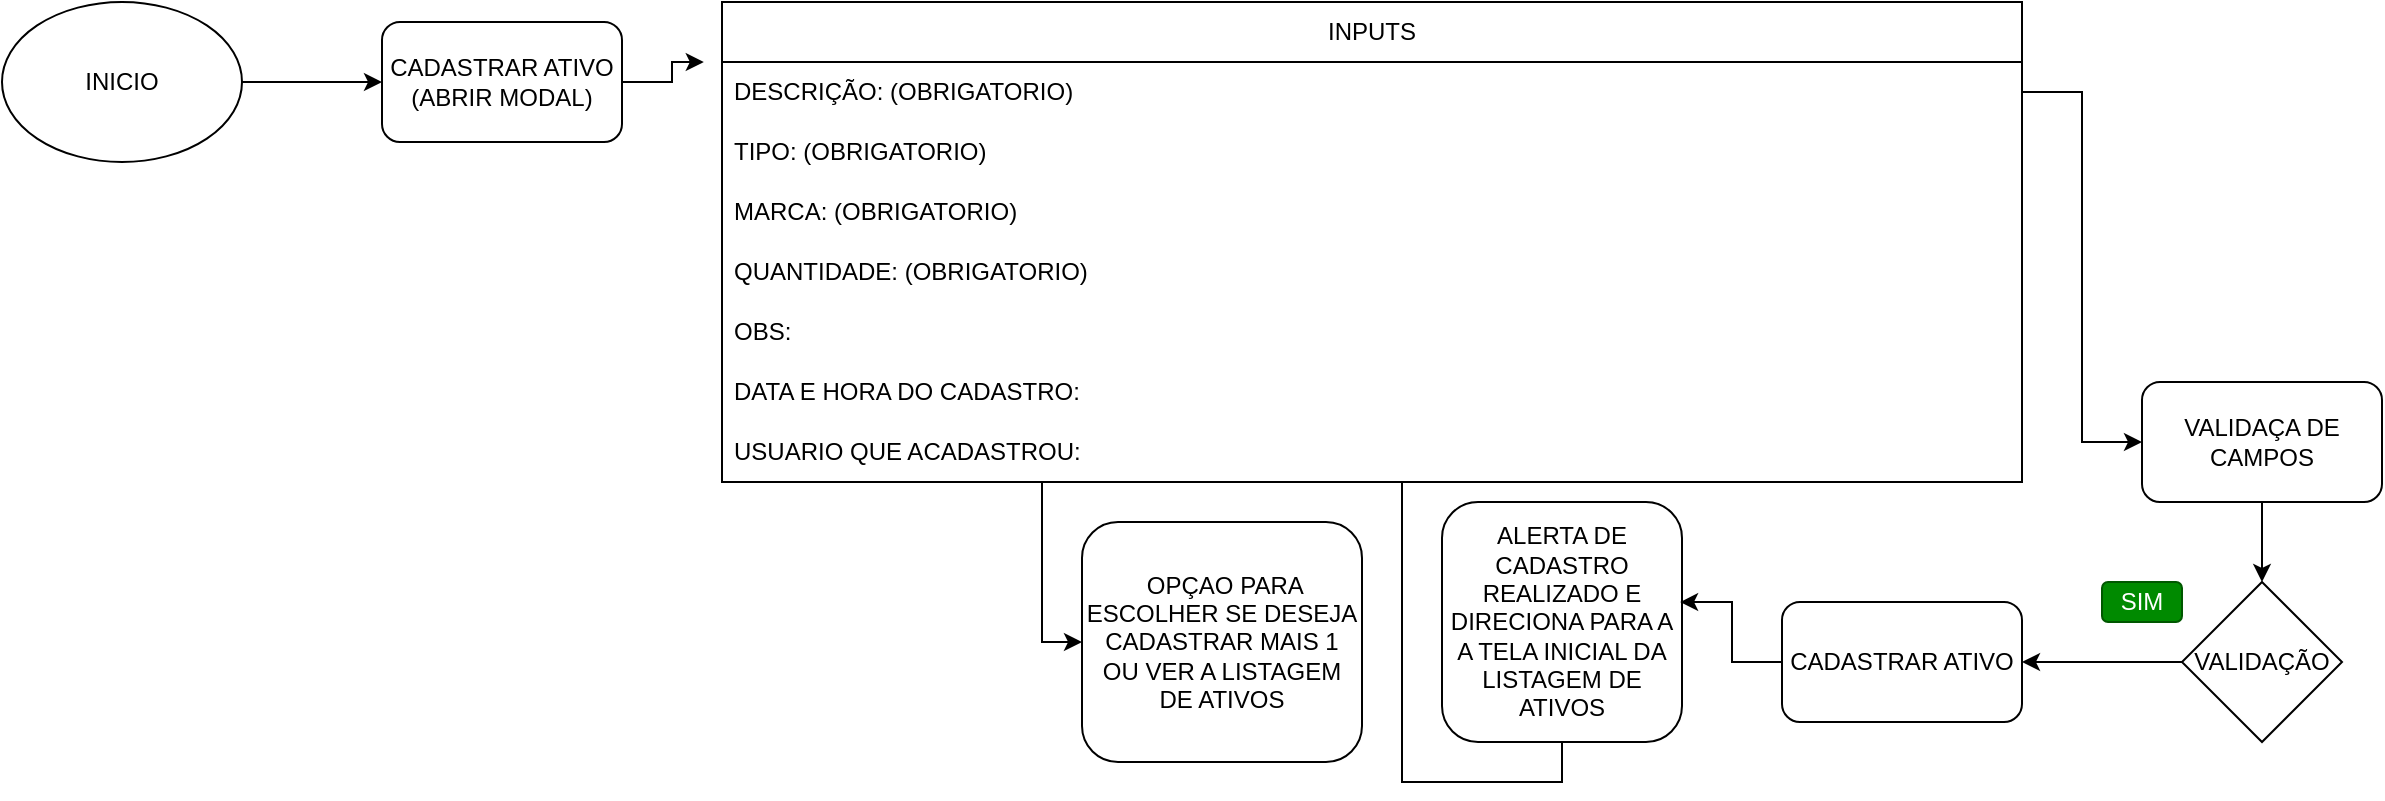 <mxfile version="24.8.3">
  <diagram name="Página-1" id="JlOddvu63BAxDGVuis_B">
    <mxGraphModel dx="1393" dy="796" grid="1" gridSize="10" guides="0" tooltips="1" connect="1" arrows="1" fold="1" page="1" pageScale="1" pageWidth="827" pageHeight="1169" math="0" shadow="0">
      <root>
        <mxCell id="0" />
        <mxCell id="1" parent="0" />
        <mxCell id="OGZjsJZOkdIC2Pxji0AA-6" style="edgeStyle=orthogonalEdgeStyle;rounded=0;orthogonalLoop=1;jettySize=auto;html=1;exitX=1;exitY=0.5;exitDx=0;exitDy=0;" parent="1" source="OGZjsJZOkdIC2Pxji0AA-1" edge="1">
          <mxGeometry relative="1" as="geometry">
            <mxPoint x="200" y="50" as="targetPoint" />
          </mxGeometry>
        </mxCell>
        <mxCell id="OGZjsJZOkdIC2Pxji0AA-1" value="INICIO" style="ellipse;whiteSpace=wrap;html=1;" parent="1" vertex="1">
          <mxGeometry x="10" y="10" width="120" height="80" as="geometry" />
        </mxCell>
        <mxCell id="OGZjsJZOkdIC2Pxji0AA-2" value="INPUTS" style="swimlane;fontStyle=0;childLayout=stackLayout;horizontal=1;startSize=30;horizontalStack=0;resizeParent=1;resizeParentMax=0;resizeLast=0;collapsible=1;marginBottom=0;whiteSpace=wrap;html=1;" parent="1" vertex="1">
          <mxGeometry x="370" y="10" width="650" height="240" as="geometry" />
        </mxCell>
        <mxCell id="OGZjsJZOkdIC2Pxji0AA-3" value="DESCRIÇÃO: (OBRIGATORIO)" style="text;strokeColor=none;fillColor=none;align=left;verticalAlign=middle;spacingLeft=4;spacingRight=4;overflow=hidden;points=[[0,0.5],[1,0.5]];portConstraint=eastwest;rotatable=0;whiteSpace=wrap;html=1;" parent="OGZjsJZOkdIC2Pxji0AA-2" vertex="1">
          <mxGeometry y="30" width="650" height="30" as="geometry" />
        </mxCell>
        <mxCell id="OGZjsJZOkdIC2Pxji0AA-4" value="TIPO: (OBRIGATORIO)" style="text;strokeColor=none;fillColor=none;align=left;verticalAlign=middle;spacingLeft=4;spacingRight=4;overflow=hidden;points=[[0,0.5],[1,0.5]];portConstraint=eastwest;rotatable=0;whiteSpace=wrap;html=1;" parent="OGZjsJZOkdIC2Pxji0AA-2" vertex="1">
          <mxGeometry y="60" width="650" height="30" as="geometry" />
        </mxCell>
        <mxCell id="OGZjsJZOkdIC2Pxji0AA-5" value="MARCA: (OBRIGATORIO)" style="text;strokeColor=none;fillColor=none;align=left;verticalAlign=middle;spacingLeft=4;spacingRight=4;overflow=hidden;points=[[0,0.5],[1,0.5]];portConstraint=eastwest;rotatable=0;whiteSpace=wrap;html=1;" parent="OGZjsJZOkdIC2Pxji0AA-2" vertex="1">
          <mxGeometry y="90" width="650" height="30" as="geometry" />
        </mxCell>
        <mxCell id="PBxiEhZAfhnkKvuIWiI1-1" value="QUANTIDADE: (OBRIGATORIO)" style="text;strokeColor=none;fillColor=none;align=left;verticalAlign=middle;spacingLeft=4;spacingRight=4;overflow=hidden;points=[[0,0.5],[1,0.5]];portConstraint=eastwest;rotatable=0;whiteSpace=wrap;html=1;" vertex="1" parent="OGZjsJZOkdIC2Pxji0AA-2">
          <mxGeometry y="120" width="650" height="30" as="geometry" />
        </mxCell>
        <mxCell id="OGZjsJZOkdIC2Pxji0AA-9" value="OBS:" style="text;strokeColor=none;fillColor=none;align=left;verticalAlign=middle;spacingLeft=4;spacingRight=4;overflow=hidden;points=[[0,0.5],[1,0.5]];portConstraint=eastwest;rotatable=0;whiteSpace=wrap;html=1;" parent="OGZjsJZOkdIC2Pxji0AA-2" vertex="1">
          <mxGeometry y="150" width="650" height="30" as="geometry" />
        </mxCell>
        <mxCell id="OGZjsJZOkdIC2Pxji0AA-19" value="DATA E HORA DO CADASTRO:" style="text;strokeColor=none;fillColor=none;align=left;verticalAlign=middle;spacingLeft=4;spacingRight=4;overflow=hidden;points=[[0,0.5],[1,0.5]];portConstraint=eastwest;rotatable=0;whiteSpace=wrap;html=1;" parent="OGZjsJZOkdIC2Pxji0AA-2" vertex="1">
          <mxGeometry y="180" width="650" height="30" as="geometry" />
        </mxCell>
        <mxCell id="OGZjsJZOkdIC2Pxji0AA-20" value="USUARIO QUE ACADASTROU:" style="text;strokeColor=none;fillColor=none;align=left;verticalAlign=middle;spacingLeft=4;spacingRight=4;overflow=hidden;points=[[0,0.5],[1,0.5]];portConstraint=eastwest;rotatable=0;whiteSpace=wrap;html=1;" parent="OGZjsJZOkdIC2Pxji0AA-2" vertex="1">
          <mxGeometry y="210" width="650" height="30" as="geometry" />
        </mxCell>
        <mxCell id="OGZjsJZOkdIC2Pxji0AA-7" value="CADASTRAR ATIVO&lt;div&gt;(ABRIR MODAL)&lt;/div&gt;" style="rounded=1;whiteSpace=wrap;html=1;" parent="1" vertex="1">
          <mxGeometry x="200" y="20" width="120" height="60" as="geometry" />
        </mxCell>
        <mxCell id="OGZjsJZOkdIC2Pxji0AA-8" style="edgeStyle=orthogonalEdgeStyle;rounded=0;orthogonalLoop=1;jettySize=auto;html=1;exitX=1;exitY=0.5;exitDx=0;exitDy=0;entryX=-0.014;entryY=0.125;entryDx=0;entryDy=0;entryPerimeter=0;" parent="1" source="OGZjsJZOkdIC2Pxji0AA-7" target="OGZjsJZOkdIC2Pxji0AA-2" edge="1">
          <mxGeometry relative="1" as="geometry" />
        </mxCell>
        <mxCell id="OGZjsJZOkdIC2Pxji0AA-13" style="edgeStyle=orthogonalEdgeStyle;rounded=0;orthogonalLoop=1;jettySize=auto;html=1;exitX=0.5;exitY=1;exitDx=0;exitDy=0;entryX=0.5;entryY=0;entryDx=0;entryDy=0;" parent="1" source="OGZjsJZOkdIC2Pxji0AA-10" target="OGZjsJZOkdIC2Pxji0AA-12" edge="1">
          <mxGeometry relative="1" as="geometry" />
        </mxCell>
        <mxCell id="OGZjsJZOkdIC2Pxji0AA-10" value="VALIDAÇA DE CAMPOS" style="rounded=1;whiteSpace=wrap;html=1;" parent="1" vertex="1">
          <mxGeometry x="1080" y="200" width="120" height="60" as="geometry" />
        </mxCell>
        <mxCell id="OGZjsJZOkdIC2Pxji0AA-11" style="edgeStyle=orthogonalEdgeStyle;rounded=0;orthogonalLoop=1;jettySize=auto;html=1;exitX=1;exitY=0.5;exitDx=0;exitDy=0;entryX=0;entryY=0.5;entryDx=0;entryDy=0;" parent="1" source="OGZjsJZOkdIC2Pxji0AA-3" target="OGZjsJZOkdIC2Pxji0AA-10" edge="1">
          <mxGeometry relative="1" as="geometry" />
        </mxCell>
        <mxCell id="OGZjsJZOkdIC2Pxji0AA-16" style="edgeStyle=orthogonalEdgeStyle;rounded=0;orthogonalLoop=1;jettySize=auto;html=1;exitX=0;exitY=0.5;exitDx=0;exitDy=0;entryX=1;entryY=0.5;entryDx=0;entryDy=0;" parent="1" source="OGZjsJZOkdIC2Pxji0AA-12" target="OGZjsJZOkdIC2Pxji0AA-15" edge="1">
          <mxGeometry relative="1" as="geometry" />
        </mxCell>
        <mxCell id="OGZjsJZOkdIC2Pxji0AA-12" value="VALIDAÇÃO" style="rhombus;whiteSpace=wrap;html=1;" parent="1" vertex="1">
          <mxGeometry x="1100" y="300" width="80" height="80" as="geometry" />
        </mxCell>
        <mxCell id="OGZjsJZOkdIC2Pxji0AA-14" value="SIM" style="rounded=1;whiteSpace=wrap;html=1;fillColor=#008a00;fontColor=#ffffff;strokeColor=#005700;" parent="1" vertex="1">
          <mxGeometry x="1060" y="300" width="40" height="20" as="geometry" />
        </mxCell>
        <mxCell id="OGZjsJZOkdIC2Pxji0AA-15" value="CADASTRAR ATIVO" style="rounded=1;whiteSpace=wrap;html=1;" parent="1" vertex="1">
          <mxGeometry x="900" y="310" width="120" height="60" as="geometry" />
        </mxCell>
        <mxCell id="OGZjsJZOkdIC2Pxji0AA-25" style="edgeStyle=orthogonalEdgeStyle;rounded=0;orthogonalLoop=1;jettySize=auto;html=1;exitX=0.5;exitY=1;exitDx=0;exitDy=0;entryX=0;entryY=0.5;entryDx=0;entryDy=0;" parent="1" source="OGZjsJZOkdIC2Pxji0AA-17" target="OGZjsJZOkdIC2Pxji0AA-22" edge="1">
          <mxGeometry relative="1" as="geometry" />
        </mxCell>
        <mxCell id="OGZjsJZOkdIC2Pxji0AA-17" value="ALERTA DE CADASTRO REALIZADO E DIRECIONA PARA A A TELA INICIAL DA LISTAGEM DE ATIVOS" style="rounded=1;whiteSpace=wrap;html=1;" parent="1" vertex="1">
          <mxGeometry x="730" y="260" width="120" height="120" as="geometry" />
        </mxCell>
        <mxCell id="OGZjsJZOkdIC2Pxji0AA-22" value="&amp;nbsp;OPÇAO PARA ESCOLHER SE DESEJA CADASTRAR MAIS 1 OU VER A LISTAGEM DE ATIVOS" style="rounded=1;whiteSpace=wrap;html=1;" parent="1" vertex="1">
          <mxGeometry x="550" y="270" width="140" height="120" as="geometry" />
        </mxCell>
        <mxCell id="OGZjsJZOkdIC2Pxji0AA-24" style="edgeStyle=orthogonalEdgeStyle;rounded=0;orthogonalLoop=1;jettySize=auto;html=1;exitX=0;exitY=0.5;exitDx=0;exitDy=0;entryX=0.992;entryY=0.417;entryDx=0;entryDy=0;entryPerimeter=0;" parent="1" source="OGZjsJZOkdIC2Pxji0AA-15" target="OGZjsJZOkdIC2Pxji0AA-17" edge="1">
          <mxGeometry relative="1" as="geometry" />
        </mxCell>
      </root>
    </mxGraphModel>
  </diagram>
</mxfile>
